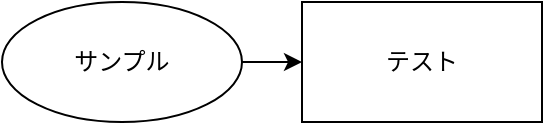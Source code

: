 <?xml version="1.0" encoding="UTF-8"?>
<mxfile>
  <diagram id="test-diagram" name="Test Diagram">
    <mxGraphModel dx="1422" dy="762" grid="1">
      <root>
        <mxCell id="0" />
        <mxCell id="1" parent="0" />
        <mxCell id="2" value="テスト" style="rounded=0;whiteSpace=wrap;html=1;" vertex="1" parent="1">
          <mxGeometry x="350" y="290" width="120" height="60" as="geometry" />
        </mxCell>
        <mxCell id="3" value="サンプル" style="ellipse;whiteSpace=wrap;html=1;" vertex="1" parent="1">
          <mxGeometry x="200" y="290" width="120" height="60" as="geometry" />
        </mxCell>
        <mxCell id="4" value="" style="endArrow=classic;html=1;rounded=0;exitX=1;exitY=0.5;exitDx=0;exitDy=0;entryX=0;entryY=0.5;entryDx=0;entryDy=0;" edge="1" parent="1" source="3" target="2">
          <mxGeometry width="50" height="50" relative="1" as="geometry">
            <mxPoint x="390" y="390" as="sourcePoint" />
            <mxPoint x="440" y="340" as="targetPoint" />
          </mxGeometry>
        </mxCell>
      </root>
    </mxGraphModel>
  </diagram>
</mxfile> 